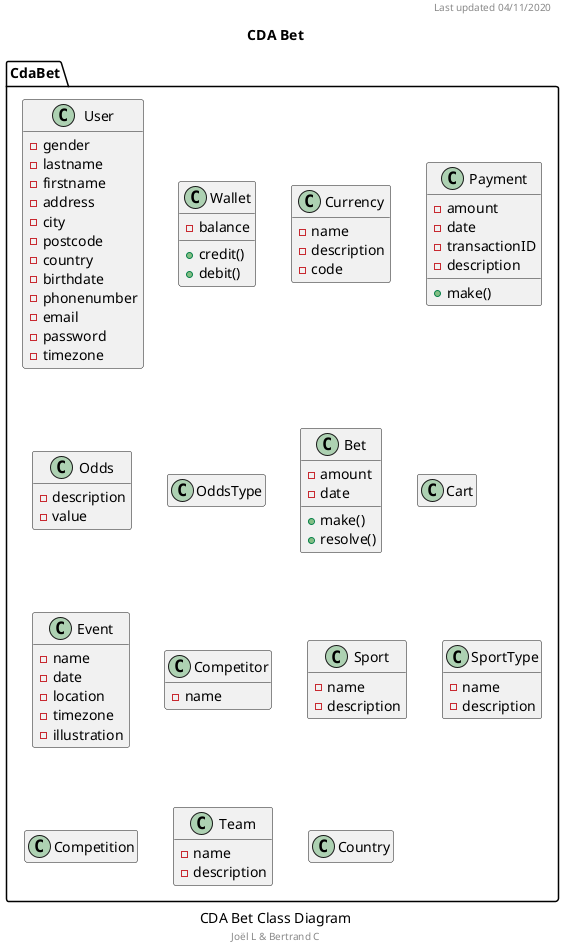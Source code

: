 @startuml "CDA Bet Class Diagram"
hide empty members
caption CDA Bet Class Diagram
footer Joël L & Bertrand C
header Last updated 04/11/2020
title CDA Bet

namespace CdaBet {
    class User {
        -gender
        -lastname
        -firstname
        -address
        -city
        -postcode
        -country
        -birthdate
        -phonenumber
        -email
        -password
        -timezone
    }

    class Wallet {
        -balance
        +credit()
        +debit()
    }

    class Currency {
        -name
        -description
        -code
    }

    class Payment {
        -amount
        -date
        -transactionID
        -description
        +make()
    }

    class Odds {
        -description
        -value
    }

    class OddsType {
    }

    class Bet {
        -amount
        -date
        +make()
        +resolve()
    }

    class Cart {
    }

    class Event {
        -name
        -date
        -location
        -timezone
        -illustration
    }

    class Competitor {
        -name
    }

    class Sport {
        -name
        -description
    }

    class SportType {
        -name
        -description
    }

    class Competition {
    }

    class Team {
        -name
        -description
    }

    class Country{
    }
}
@enduml

@startmindmap "CDA Bet Mind Map"
* CDA Bet
** Class
** Actions
*** Sign up
*** Sign in
*** Log out
*** Show user profile
*** Show bet history
*** Credit wallet
*** Debit wallet
*** Show transactions history
*** Show events by category
*** Show Bets
*** Make a bet
@endmindmap